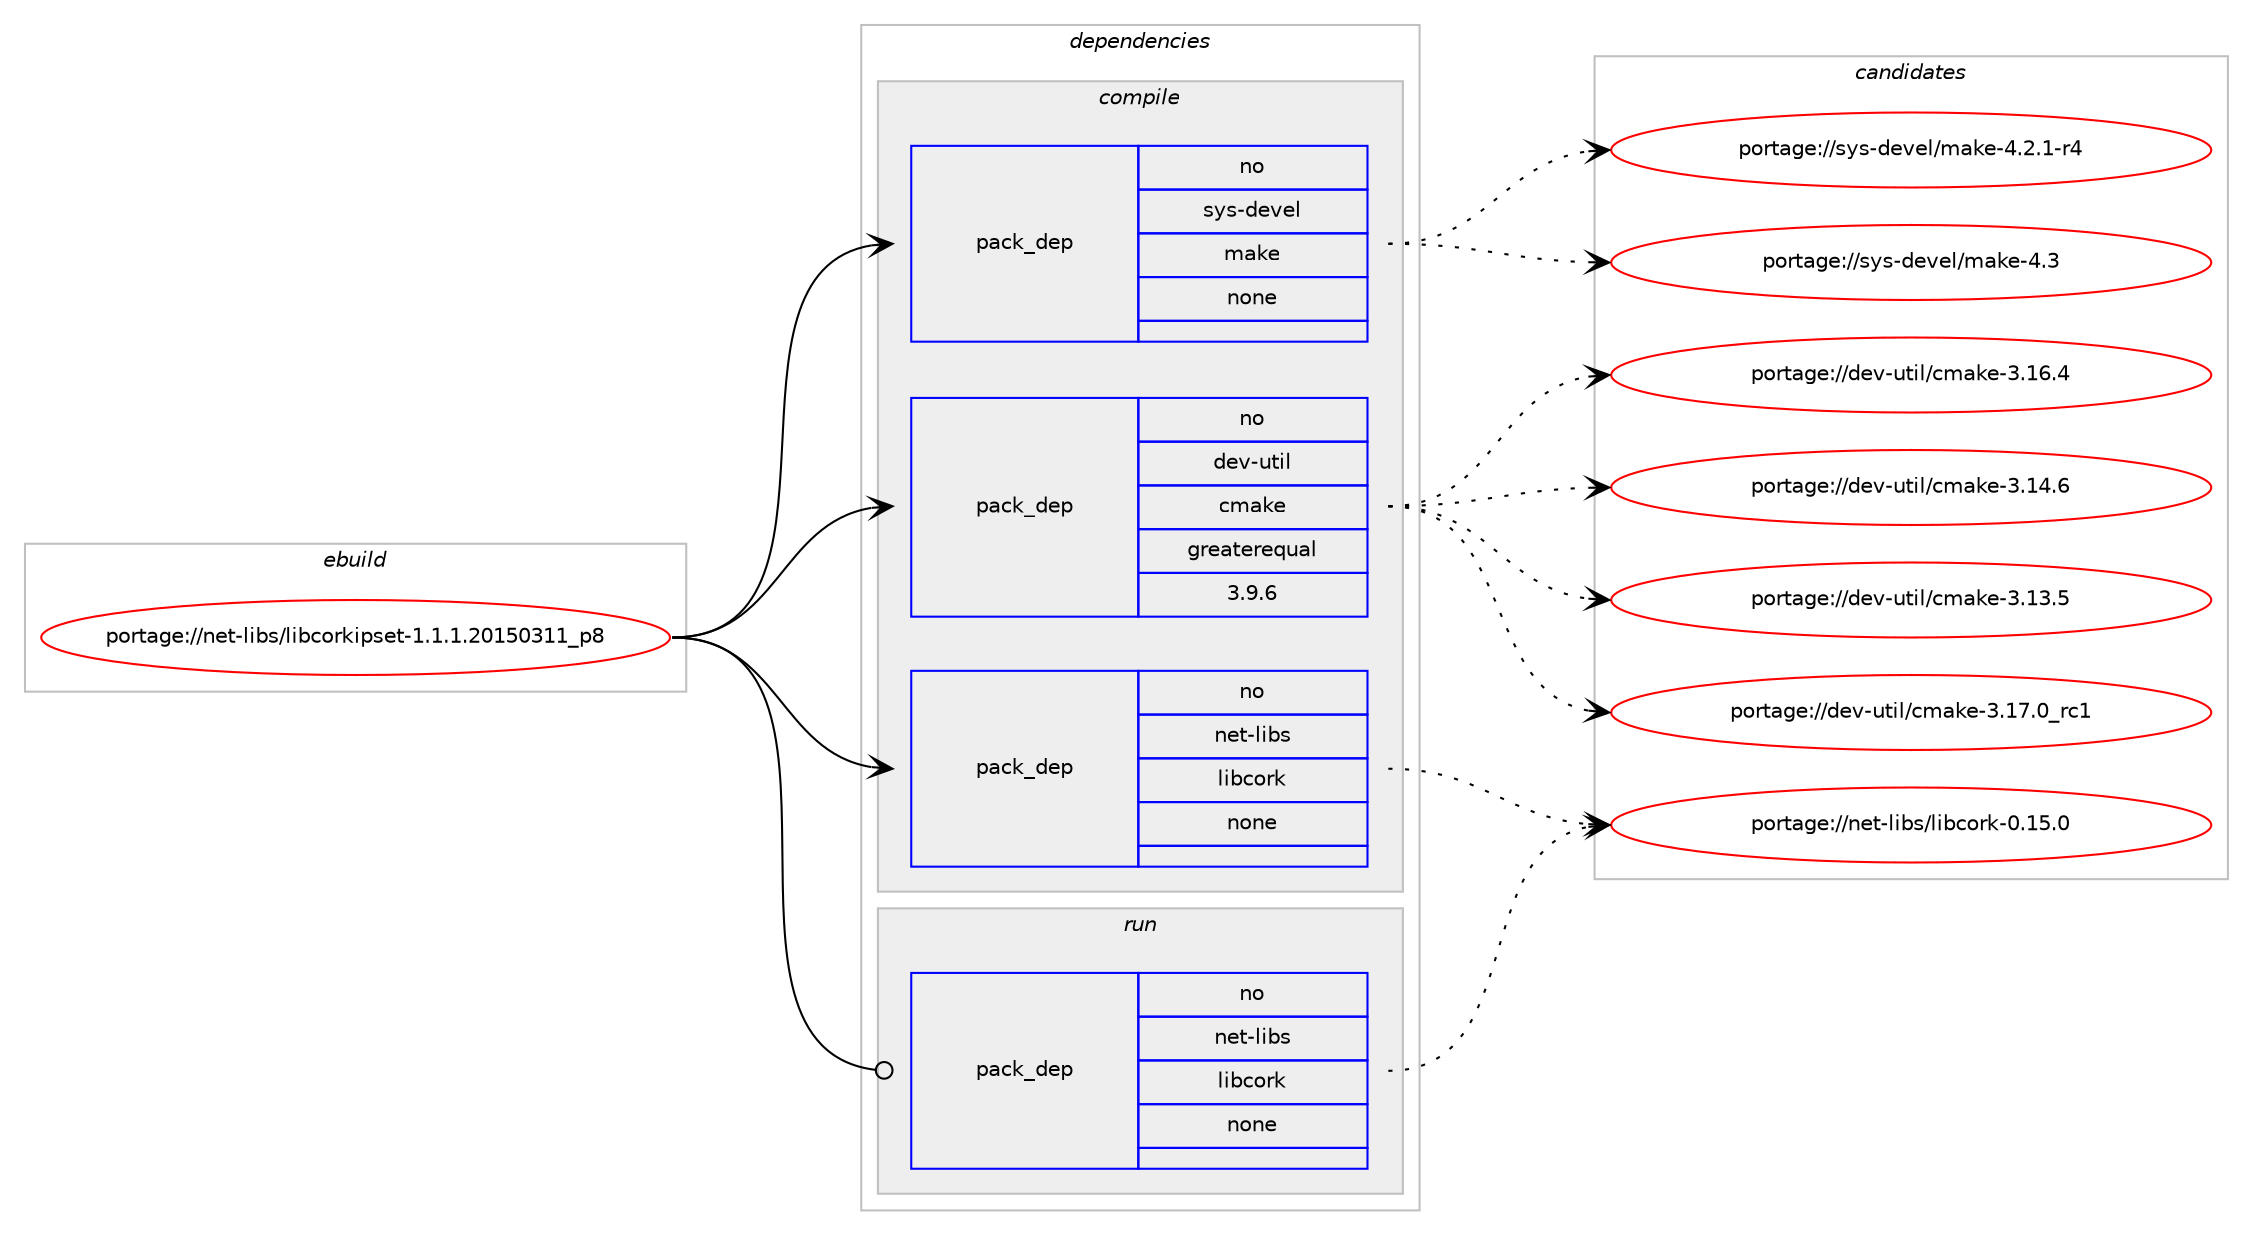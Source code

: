 digraph prolog {

# *************
# Graph options
# *************

newrank=true;
concentrate=true;
compound=true;
graph [rankdir=LR,fontname=Helvetica,fontsize=10,ranksep=1.5];#, ranksep=2.5, nodesep=0.2];
edge  [arrowhead=vee];
node  [fontname=Helvetica,fontsize=10];

# **********
# The ebuild
# **********

subgraph cluster_leftcol {
color=gray;
rank=same;
label=<<i>ebuild</i>>;
id [label="portage://net-libs/libcorkipset-1.1.1.20150311_p8", color=red, width=4, href="../net-libs/libcorkipset-1.1.1.20150311_p8.svg"];
}

# ****************
# The dependencies
# ****************

subgraph cluster_midcol {
color=gray;
label=<<i>dependencies</i>>;
subgraph cluster_compile {
fillcolor="#eeeeee";
style=filled;
label=<<i>compile</i>>;
subgraph pack67889 {
dependency89100 [label=<<TABLE BORDER="0" CELLBORDER="1" CELLSPACING="0" CELLPADDING="4" WIDTH="220"><TR><TD ROWSPAN="6" CELLPADDING="30">pack_dep</TD></TR><TR><TD WIDTH="110">no</TD></TR><TR><TD>dev-util</TD></TR><TR><TD>cmake</TD></TR><TR><TD>greaterequal</TD></TR><TR><TD>3.9.6</TD></TR></TABLE>>, shape=none, color=blue];
}
id:e -> dependency89100:w [weight=20,style="solid",arrowhead="vee"];
subgraph pack67890 {
dependency89101 [label=<<TABLE BORDER="0" CELLBORDER="1" CELLSPACING="0" CELLPADDING="4" WIDTH="220"><TR><TD ROWSPAN="6" CELLPADDING="30">pack_dep</TD></TR><TR><TD WIDTH="110">no</TD></TR><TR><TD>net-libs</TD></TR><TR><TD>libcork</TD></TR><TR><TD>none</TD></TR><TR><TD></TD></TR></TABLE>>, shape=none, color=blue];
}
id:e -> dependency89101:w [weight=20,style="solid",arrowhead="vee"];
subgraph pack67891 {
dependency89102 [label=<<TABLE BORDER="0" CELLBORDER="1" CELLSPACING="0" CELLPADDING="4" WIDTH="220"><TR><TD ROWSPAN="6" CELLPADDING="30">pack_dep</TD></TR><TR><TD WIDTH="110">no</TD></TR><TR><TD>sys-devel</TD></TR><TR><TD>make</TD></TR><TR><TD>none</TD></TR><TR><TD></TD></TR></TABLE>>, shape=none, color=blue];
}
id:e -> dependency89102:w [weight=20,style="solid",arrowhead="vee"];
}
subgraph cluster_compileandrun {
fillcolor="#eeeeee";
style=filled;
label=<<i>compile and run</i>>;
}
subgraph cluster_run {
fillcolor="#eeeeee";
style=filled;
label=<<i>run</i>>;
subgraph pack67892 {
dependency89103 [label=<<TABLE BORDER="0" CELLBORDER="1" CELLSPACING="0" CELLPADDING="4" WIDTH="220"><TR><TD ROWSPAN="6" CELLPADDING="30">pack_dep</TD></TR><TR><TD WIDTH="110">no</TD></TR><TR><TD>net-libs</TD></TR><TR><TD>libcork</TD></TR><TR><TD>none</TD></TR><TR><TD></TD></TR></TABLE>>, shape=none, color=blue];
}
id:e -> dependency89103:w [weight=20,style="solid",arrowhead="odot"];
}
}

# **************
# The candidates
# **************

subgraph cluster_choices {
rank=same;
color=gray;
label=<<i>candidates</i>>;

subgraph choice67889 {
color=black;
nodesep=1;
choice1001011184511711610510847991099710710145514649554648951149949 [label="portage://dev-util/cmake-3.17.0_rc1", color=red, width=4,href="../dev-util/cmake-3.17.0_rc1.svg"];
choice1001011184511711610510847991099710710145514649544652 [label="portage://dev-util/cmake-3.16.4", color=red, width=4,href="../dev-util/cmake-3.16.4.svg"];
choice1001011184511711610510847991099710710145514649524654 [label="portage://dev-util/cmake-3.14.6", color=red, width=4,href="../dev-util/cmake-3.14.6.svg"];
choice1001011184511711610510847991099710710145514649514653 [label="portage://dev-util/cmake-3.13.5", color=red, width=4,href="../dev-util/cmake-3.13.5.svg"];
dependency89100:e -> choice1001011184511711610510847991099710710145514649554648951149949:w [style=dotted,weight="100"];
dependency89100:e -> choice1001011184511711610510847991099710710145514649544652:w [style=dotted,weight="100"];
dependency89100:e -> choice1001011184511711610510847991099710710145514649524654:w [style=dotted,weight="100"];
dependency89100:e -> choice1001011184511711610510847991099710710145514649514653:w [style=dotted,weight="100"];
}
subgraph choice67890 {
color=black;
nodesep=1;
choice110101116451081059811547108105989911111410745484649534648 [label="portage://net-libs/libcork-0.15.0", color=red, width=4,href="../net-libs/libcork-0.15.0.svg"];
dependency89101:e -> choice110101116451081059811547108105989911111410745484649534648:w [style=dotted,weight="100"];
}
subgraph choice67891 {
color=black;
nodesep=1;
choice11512111545100101118101108471099710710145524651 [label="portage://sys-devel/make-4.3", color=red, width=4,href="../sys-devel/make-4.3.svg"];
choice1151211154510010111810110847109971071014552465046494511452 [label="portage://sys-devel/make-4.2.1-r4", color=red, width=4,href="../sys-devel/make-4.2.1-r4.svg"];
dependency89102:e -> choice11512111545100101118101108471099710710145524651:w [style=dotted,weight="100"];
dependency89102:e -> choice1151211154510010111810110847109971071014552465046494511452:w [style=dotted,weight="100"];
}
subgraph choice67892 {
color=black;
nodesep=1;
choice110101116451081059811547108105989911111410745484649534648 [label="portage://net-libs/libcork-0.15.0", color=red, width=4,href="../net-libs/libcork-0.15.0.svg"];
dependency89103:e -> choice110101116451081059811547108105989911111410745484649534648:w [style=dotted,weight="100"];
}
}

}
